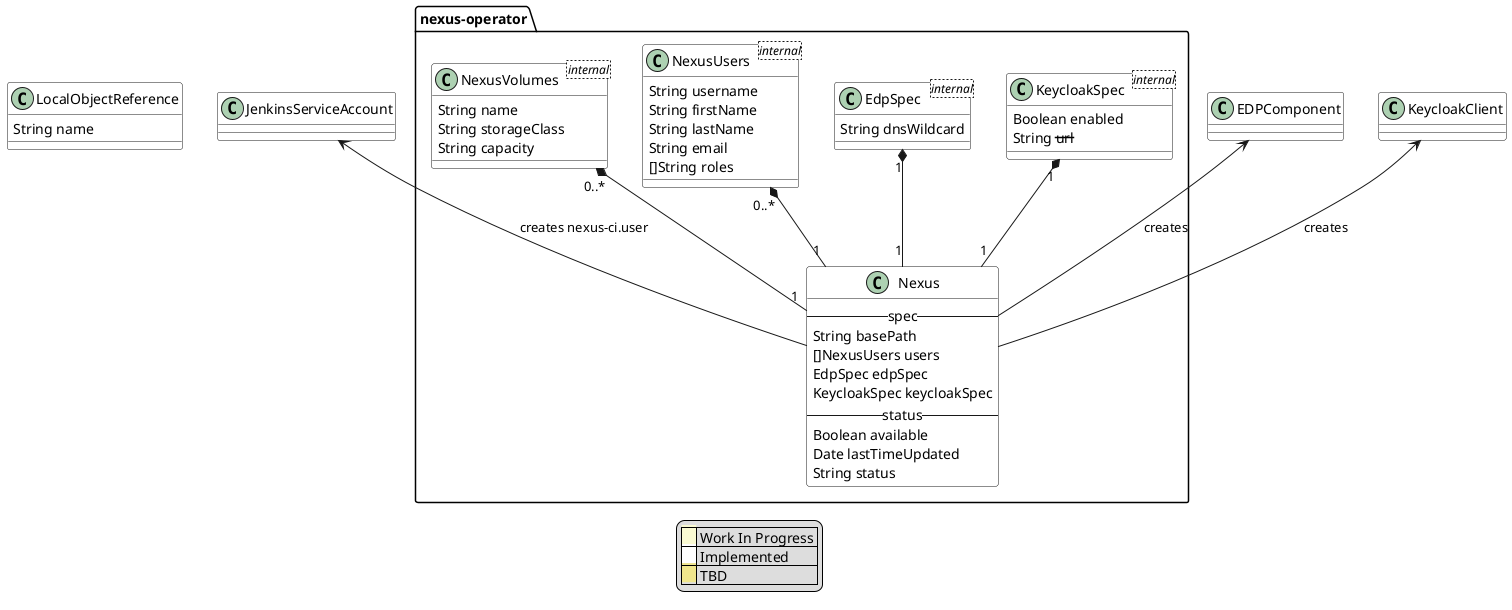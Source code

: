 @startuml

skinparam class {
    BackgroundColor #white
	BackgroundColor<<wip>> LightGoldenRodYellow
	BackgroundColor<<tbd>> Khaki
}

package nexus-operator {
    class Nexus {
        -- spec --
        String basePath
        []NexusUsers users
        EdpSpec edpSpec
        KeycloakSpec keycloakSpec
        -- status --
        Boolean available
        Date lastTimeUpdated
        String status
    }

    KeycloakSpec "1" *-- "1" Nexus
    class KeycloakSpec <internal> {
        Boolean enabled
        String --url--
    }

    EdpSpec "1" *-- "1" Nexus
    class EdpSpec <internal> {
        String dnsWildcard
    }

    NexusUsers "0..*" *-- "1" Nexus
    class NexusUsers <internal> {
        String username
        String firstName
        String lastName
        String email
        []String roles
    }

    NexusVolumes "0..*" *-- "1" Nexus
    class NexusVolumes <internal> {
        String name
        String storageClass
        String capacity
    }


}

class LocalObjectReference {
    String name
}
JenkinsServiceAccount <-d- Nexus : creates nexus-ci.user
EDPComponent <-d- Nexus : creates
KeycloakClient <-d- Nexus : creates

legend
|<back:LightGoldenRodYellow>    </back>| Work In Progress |
|<back:White>    </back>| Implemented |
|<back:Khaki>    </back>| TBD |
endlegend

@enduml
